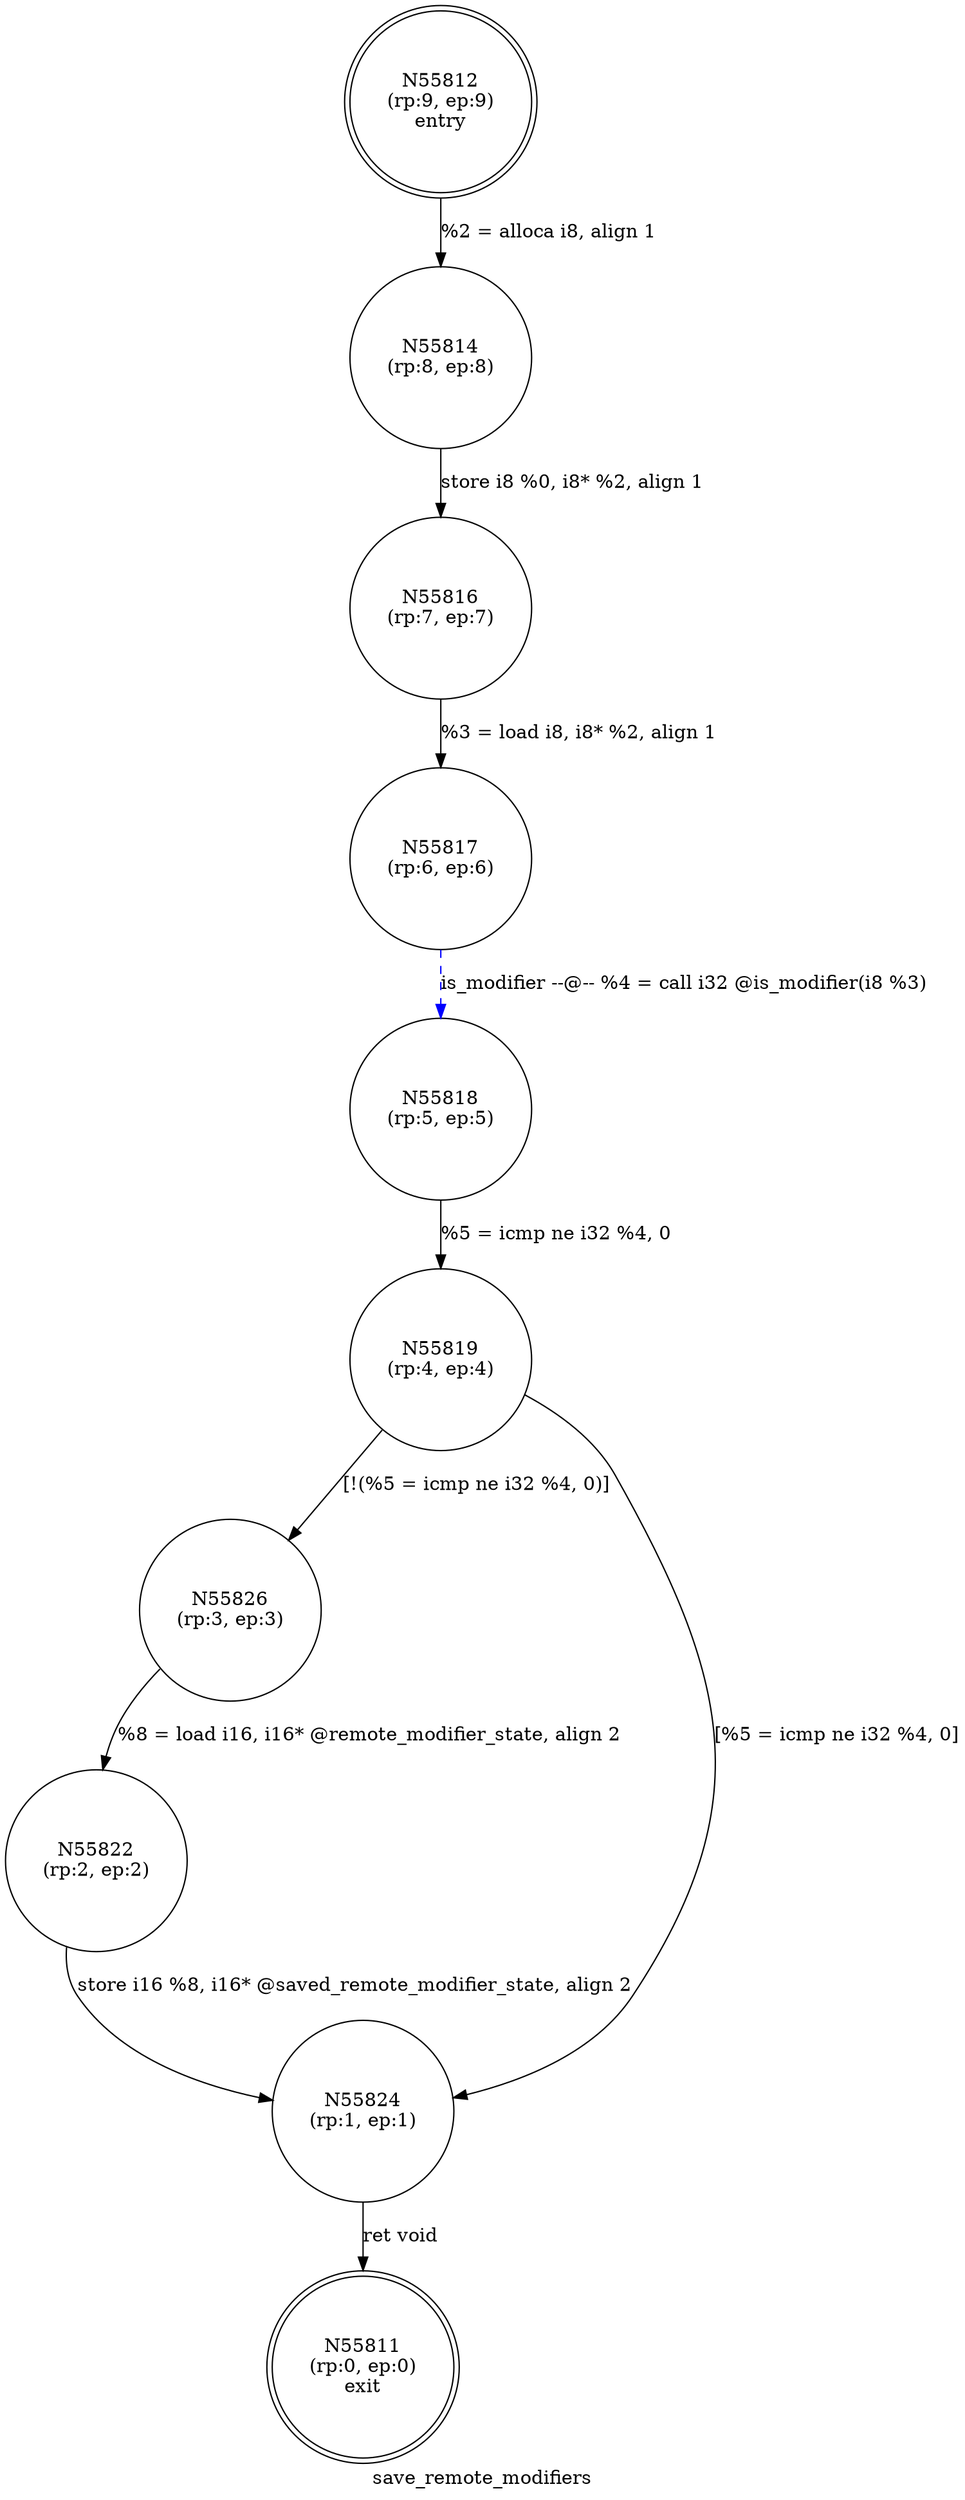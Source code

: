 digraph save_remote_modifiers {
label="save_remote_modifiers"
55811 [label="N55811\n(rp:0, ep:0)\nexit", shape="doublecircle"]
55812 [label="N55812\n(rp:9, ep:9)\nentry", shape="doublecircle"]
55812 -> 55814 [label="%2 = alloca i8, align 1"]
55814 [label="N55814\n(rp:8, ep:8)", shape="circle"]
55814 -> 55816 [label="store i8 %0, i8* %2, align 1"]
55816 [label="N55816\n(rp:7, ep:7)", shape="circle"]
55816 -> 55817 [label="%3 = load i8, i8* %2, align 1"]
55817 [label="N55817\n(rp:6, ep:6)", shape="circle"]
55817 -> 55818 [label="is_modifier --@-- %4 = call i32 @is_modifier(i8 %3)", style="dashed", color="blue"]
55818 [label="N55818\n(rp:5, ep:5)", shape="circle"]
55818 -> 55819 [label="%5 = icmp ne i32 %4, 0"]
55819 [label="N55819\n(rp:4, ep:4)", shape="circle"]
55819 -> 55826 [label="[!(%5 = icmp ne i32 %4, 0)]"]
55819 -> 55824 [label="[%5 = icmp ne i32 %4, 0]"]
55822 [label="N55822\n(rp:2, ep:2)", shape="circle"]
55822 -> 55824 [label="store i16 %8, i16* @saved_remote_modifier_state, align 2"]
55824 [label="N55824\n(rp:1, ep:1)", shape="circle"]
55824 -> 55811 [label="ret void"]
55826 [label="N55826\n(rp:3, ep:3)", shape="circle"]
55826 -> 55822 [label="%8 = load i16, i16* @remote_modifier_state, align 2"]
}
